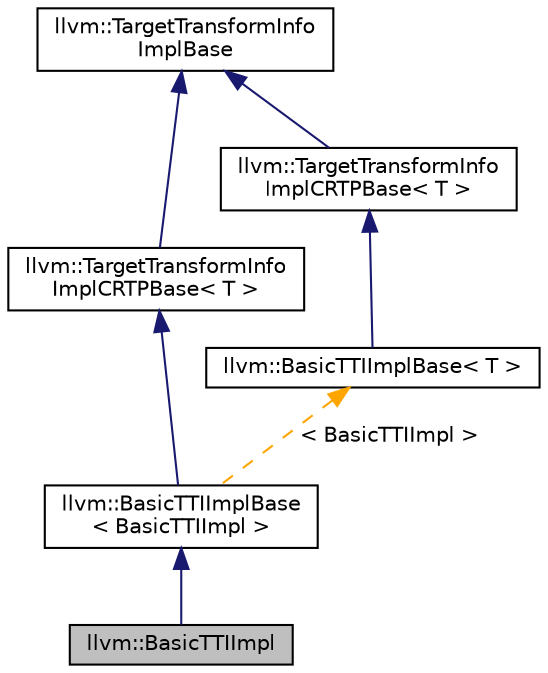 digraph "llvm::BasicTTIImpl"
{
 // LATEX_PDF_SIZE
  bgcolor="transparent";
  edge [fontname="Helvetica",fontsize="10",labelfontname="Helvetica",labelfontsize="10"];
  node [fontname="Helvetica",fontsize="10",shape="box"];
  Node1 [label="llvm::BasicTTIImpl",height=0.2,width=0.4,color="black", fillcolor="grey75", style="filled", fontcolor="black",tooltip="Concrete BasicTTIImpl that can be used if no further customization is needed."];
  Node2 -> Node1 [dir="back",color="midnightblue",fontsize="10",style="solid",fontname="Helvetica"];
  Node2 [label="llvm::BasicTTIImplBase\l\< BasicTTIImpl \>",height=0.2,width=0.4,color="black",URL="$classllvm_1_1BasicTTIImplBase.html",tooltip=" "];
  Node3 -> Node2 [dir="back",color="midnightblue",fontsize="10",style="solid",fontname="Helvetica"];
  Node3 [label="llvm::TargetTransformInfo\lImplCRTPBase\< T \>",height=0.2,width=0.4,color="black",URL="$classllvm_1_1TargetTransformInfoImplCRTPBase.html",tooltip="CRTP base class for use as a mix-in that aids implementing a TargetTransformInfo-compatible class."];
  Node4 -> Node3 [dir="back",color="midnightblue",fontsize="10",style="solid",fontname="Helvetica"];
  Node4 [label="llvm::TargetTransformInfo\lImplBase",height=0.2,width=0.4,color="black",URL="$classllvm_1_1TargetTransformInfoImplBase.html",tooltip="Base class for use as a mix-in that aids implementing a TargetTransformInfo-compatible class."];
  Node5 -> Node2 [dir="back",color="orange",fontsize="10",style="dashed",label=" \< BasicTTIImpl \>" ,fontname="Helvetica"];
  Node5 [label="llvm::BasicTTIImplBase\< T \>",height=0.2,width=0.4,color="black",URL="$classllvm_1_1BasicTTIImplBase.html",tooltip="Base class which can be used to help build a TTI implementation."];
  Node6 -> Node5 [dir="back",color="midnightblue",fontsize="10",style="solid",fontname="Helvetica"];
  Node6 [label="llvm::TargetTransformInfo\lImplCRTPBase\< T \>",height=0.2,width=0.4,color="black",URL="$classllvm_1_1TargetTransformInfoImplCRTPBase.html",tooltip="CRTP base class for use as a mix-in that aids implementing a TargetTransformInfo-compatible class."];
  Node4 -> Node6 [dir="back",color="midnightblue",fontsize="10",style="solid",fontname="Helvetica"];
}
